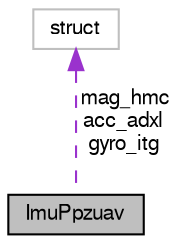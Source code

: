 digraph "ImuPpzuav"
{
  edge [fontname="FreeSans",fontsize="10",labelfontname="FreeSans",labelfontsize="10"];
  node [fontname="FreeSans",fontsize="10",shape=record];
  Node1 [label="ImuPpzuav",height=0.2,width=0.4,color="black", fillcolor="grey75", style="filled", fontcolor="black"];
  Node2 -> Node1 [dir="back",color="darkorchid3",fontsize="10",style="dashed",label=" mag_hmc\nacc_adxl\ngyro_itg" ,fontname="FreeSans"];
  Node2 [label="struct",height=0.2,width=0.4,color="grey75", fillcolor="white", style="filled"];
}
